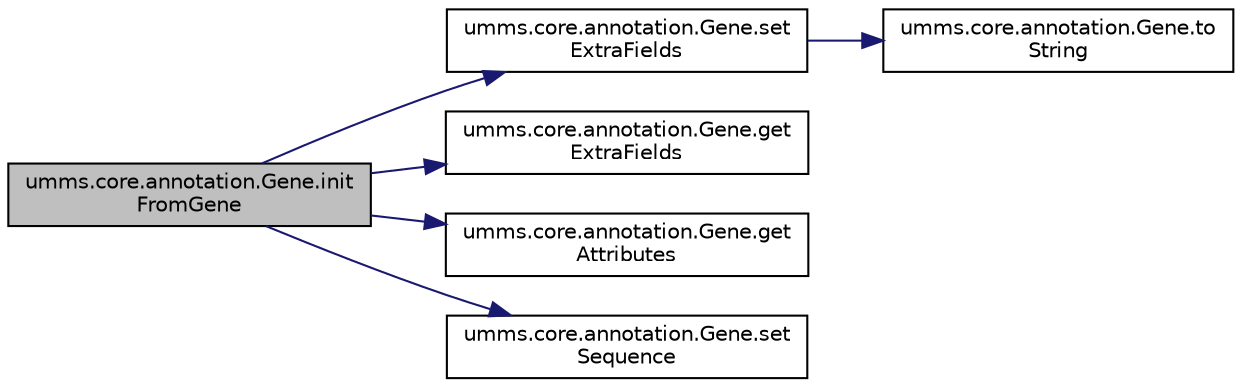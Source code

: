 digraph "umms.core.annotation.Gene.initFromGene"
{
  edge [fontname="Helvetica",fontsize="10",labelfontname="Helvetica",labelfontsize="10"];
  node [fontname="Helvetica",fontsize="10",shape=record];
  rankdir="LR";
  Node1 [label="umms.core.annotation.Gene.init\lFromGene",height=0.2,width=0.4,color="black", fillcolor="grey75", style="filled" fontcolor="black"];
  Node1 -> Node2 [color="midnightblue",fontsize="10",style="solid"];
  Node2 [label="umms.core.annotation.Gene.set\lExtraFields",height=0.2,width=0.4,color="black", fillcolor="white", style="filled",URL="$classumms_1_1core_1_1annotation_1_1_gene.html#a1c88dd4db6a2ad407ff3358344dacd36"];
  Node2 -> Node3 [color="midnightblue",fontsize="10",style="solid"];
  Node3 [label="umms.core.annotation.Gene.to\lString",height=0.2,width=0.4,color="black", fillcolor="white", style="filled",URL="$classumms_1_1core_1_1annotation_1_1_gene.html#af72f58b4dca1c821aee7832f12f358ed"];
  Node1 -> Node4 [color="midnightblue",fontsize="10",style="solid"];
  Node4 [label="umms.core.annotation.Gene.get\lExtraFields",height=0.2,width=0.4,color="black", fillcolor="white", style="filled",URL="$classumms_1_1core_1_1annotation_1_1_gene.html#aa49a33ecfaa2a1b142313b8d07596c60"];
  Node1 -> Node5 [color="midnightblue",fontsize="10",style="solid"];
  Node5 [label="umms.core.annotation.Gene.get\lAttributes",height=0.2,width=0.4,color="black", fillcolor="white", style="filled",URL="$classumms_1_1core_1_1annotation_1_1_gene.html#abe7756cedde6fd478befeadedf018778"];
  Node1 -> Node6 [color="midnightblue",fontsize="10",style="solid"];
  Node6 [label="umms.core.annotation.Gene.set\lSequence",height=0.2,width=0.4,color="black", fillcolor="white", style="filled",URL="$classumms_1_1core_1_1annotation_1_1_gene.html#a7976c9be5a3293b44ce54332610f5092"];
}
